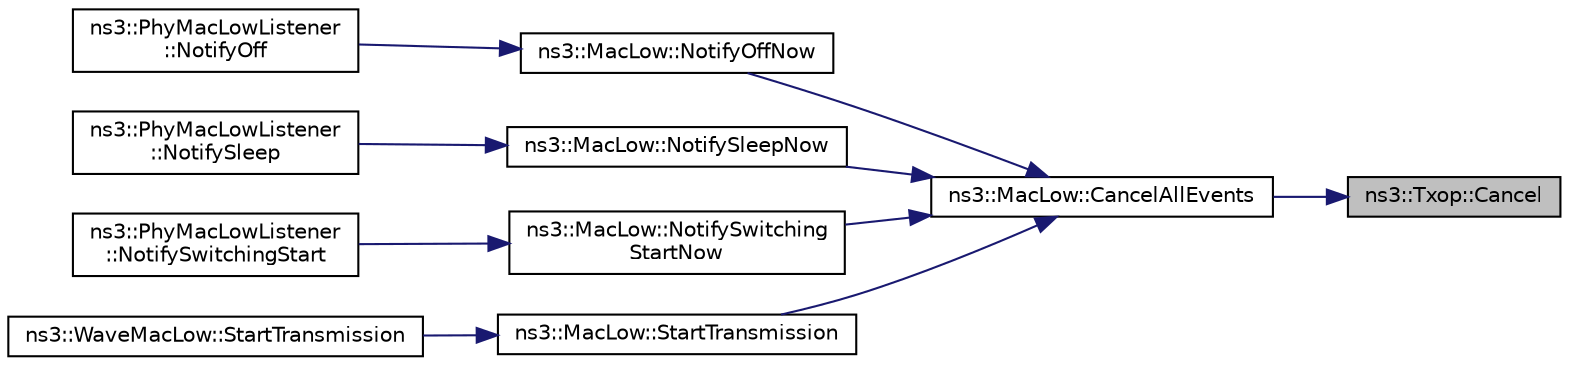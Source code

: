 digraph "ns3::Txop::Cancel"
{
 // LATEX_PDF_SIZE
  edge [fontname="Helvetica",fontsize="10",labelfontname="Helvetica",labelfontsize="10"];
  node [fontname="Helvetica",fontsize="10",shape=record];
  rankdir="RL";
  Node1 [label="ns3::Txop::Cancel",height=0.2,width=0.4,color="black", fillcolor="grey75", style="filled", fontcolor="black",tooltip="Cancel the transmission."];
  Node1 -> Node2 [dir="back",color="midnightblue",fontsize="10",style="solid",fontname="Helvetica"];
  Node2 [label="ns3::MacLow::CancelAllEvents",height=0.2,width=0.4,color="black", fillcolor="white", style="filled",URL="$classns3_1_1_mac_low.html#afecf8a67fd2052dc23f94e77b9768d6b",tooltip="Cancel all scheduled events."];
  Node2 -> Node3 [dir="back",color="midnightblue",fontsize="10",style="solid",fontname="Helvetica"];
  Node3 [label="ns3::MacLow::NotifyOffNow",height=0.2,width=0.4,color="black", fillcolor="white", style="filled",URL="$classns3_1_1_mac_low.html#abf83232dab18fd8c6eae880da7bc9bd4",tooltip="This method is typically invoked by the PhyMacLowListener to notify the MAC layer that the device has..."];
  Node3 -> Node4 [dir="back",color="midnightblue",fontsize="10",style="solid",fontname="Helvetica"];
  Node4 [label="ns3::PhyMacLowListener\l::NotifyOff",height=0.2,width=0.4,color="black", fillcolor="white", style="filled",URL="$classns3_1_1_phy_mac_low_listener.html#a92034f5f848364d14279db14de7a5168",tooltip="Notify listeners that we went to switch off."];
  Node2 -> Node5 [dir="back",color="midnightblue",fontsize="10",style="solid",fontname="Helvetica"];
  Node5 [label="ns3::MacLow::NotifySleepNow",height=0.2,width=0.4,color="black", fillcolor="white", style="filled",URL="$classns3_1_1_mac_low.html#ae772476fce0b730d2e5949bfa0287965",tooltip="This method is typically invoked by the PhyMacLowListener to notify the MAC layer that the device has..."];
  Node5 -> Node6 [dir="back",color="midnightblue",fontsize="10",style="solid",fontname="Helvetica"];
  Node6 [label="ns3::PhyMacLowListener\l::NotifySleep",height=0.2,width=0.4,color="black", fillcolor="white", style="filled",URL="$classns3_1_1_phy_mac_low_listener.html#ad9effa3f5cf5f01b9d96679d3ec0c8b0",tooltip="Notify listeners that we went to sleep."];
  Node2 -> Node7 [dir="back",color="midnightblue",fontsize="10",style="solid",fontname="Helvetica"];
  Node7 [label="ns3::MacLow::NotifySwitching\lStartNow",height=0.2,width=0.4,color="black", fillcolor="white", style="filled",URL="$classns3_1_1_mac_low.html#a1952eb06064aac3eca3cd3edd426831b",tooltip=" "];
  Node7 -> Node8 [dir="back",color="midnightblue",fontsize="10",style="solid",fontname="Helvetica"];
  Node8 [label="ns3::PhyMacLowListener\l::NotifySwitchingStart",height=0.2,width=0.4,color="black", fillcolor="white", style="filled",URL="$classns3_1_1_phy_mac_low_listener.html#a869b03f9f62df72e92f204c96b0119d0",tooltip=" "];
  Node2 -> Node9 [dir="back",color="midnightblue",fontsize="10",style="solid",fontname="Helvetica"];
  Node9 [label="ns3::MacLow::StartTransmission",height=0.2,width=0.4,color="black", fillcolor="white", style="filled",URL="$classns3_1_1_mac_low.html#aa477261c5209c13c66af9e2ae78b07e5",tooltip=" "];
  Node9 -> Node10 [dir="back",color="midnightblue",fontsize="10",style="solid",fontname="Helvetica"];
  Node10 [label="ns3::WaveMacLow::StartTransmission",height=0.2,width=0.4,color="black", fillcolor="white", style="filled",URL="$classns3_1_1_wave_mac_low.html#abf4a90e9984a73b24197706fb79118b1",tooltip=" "];
}

